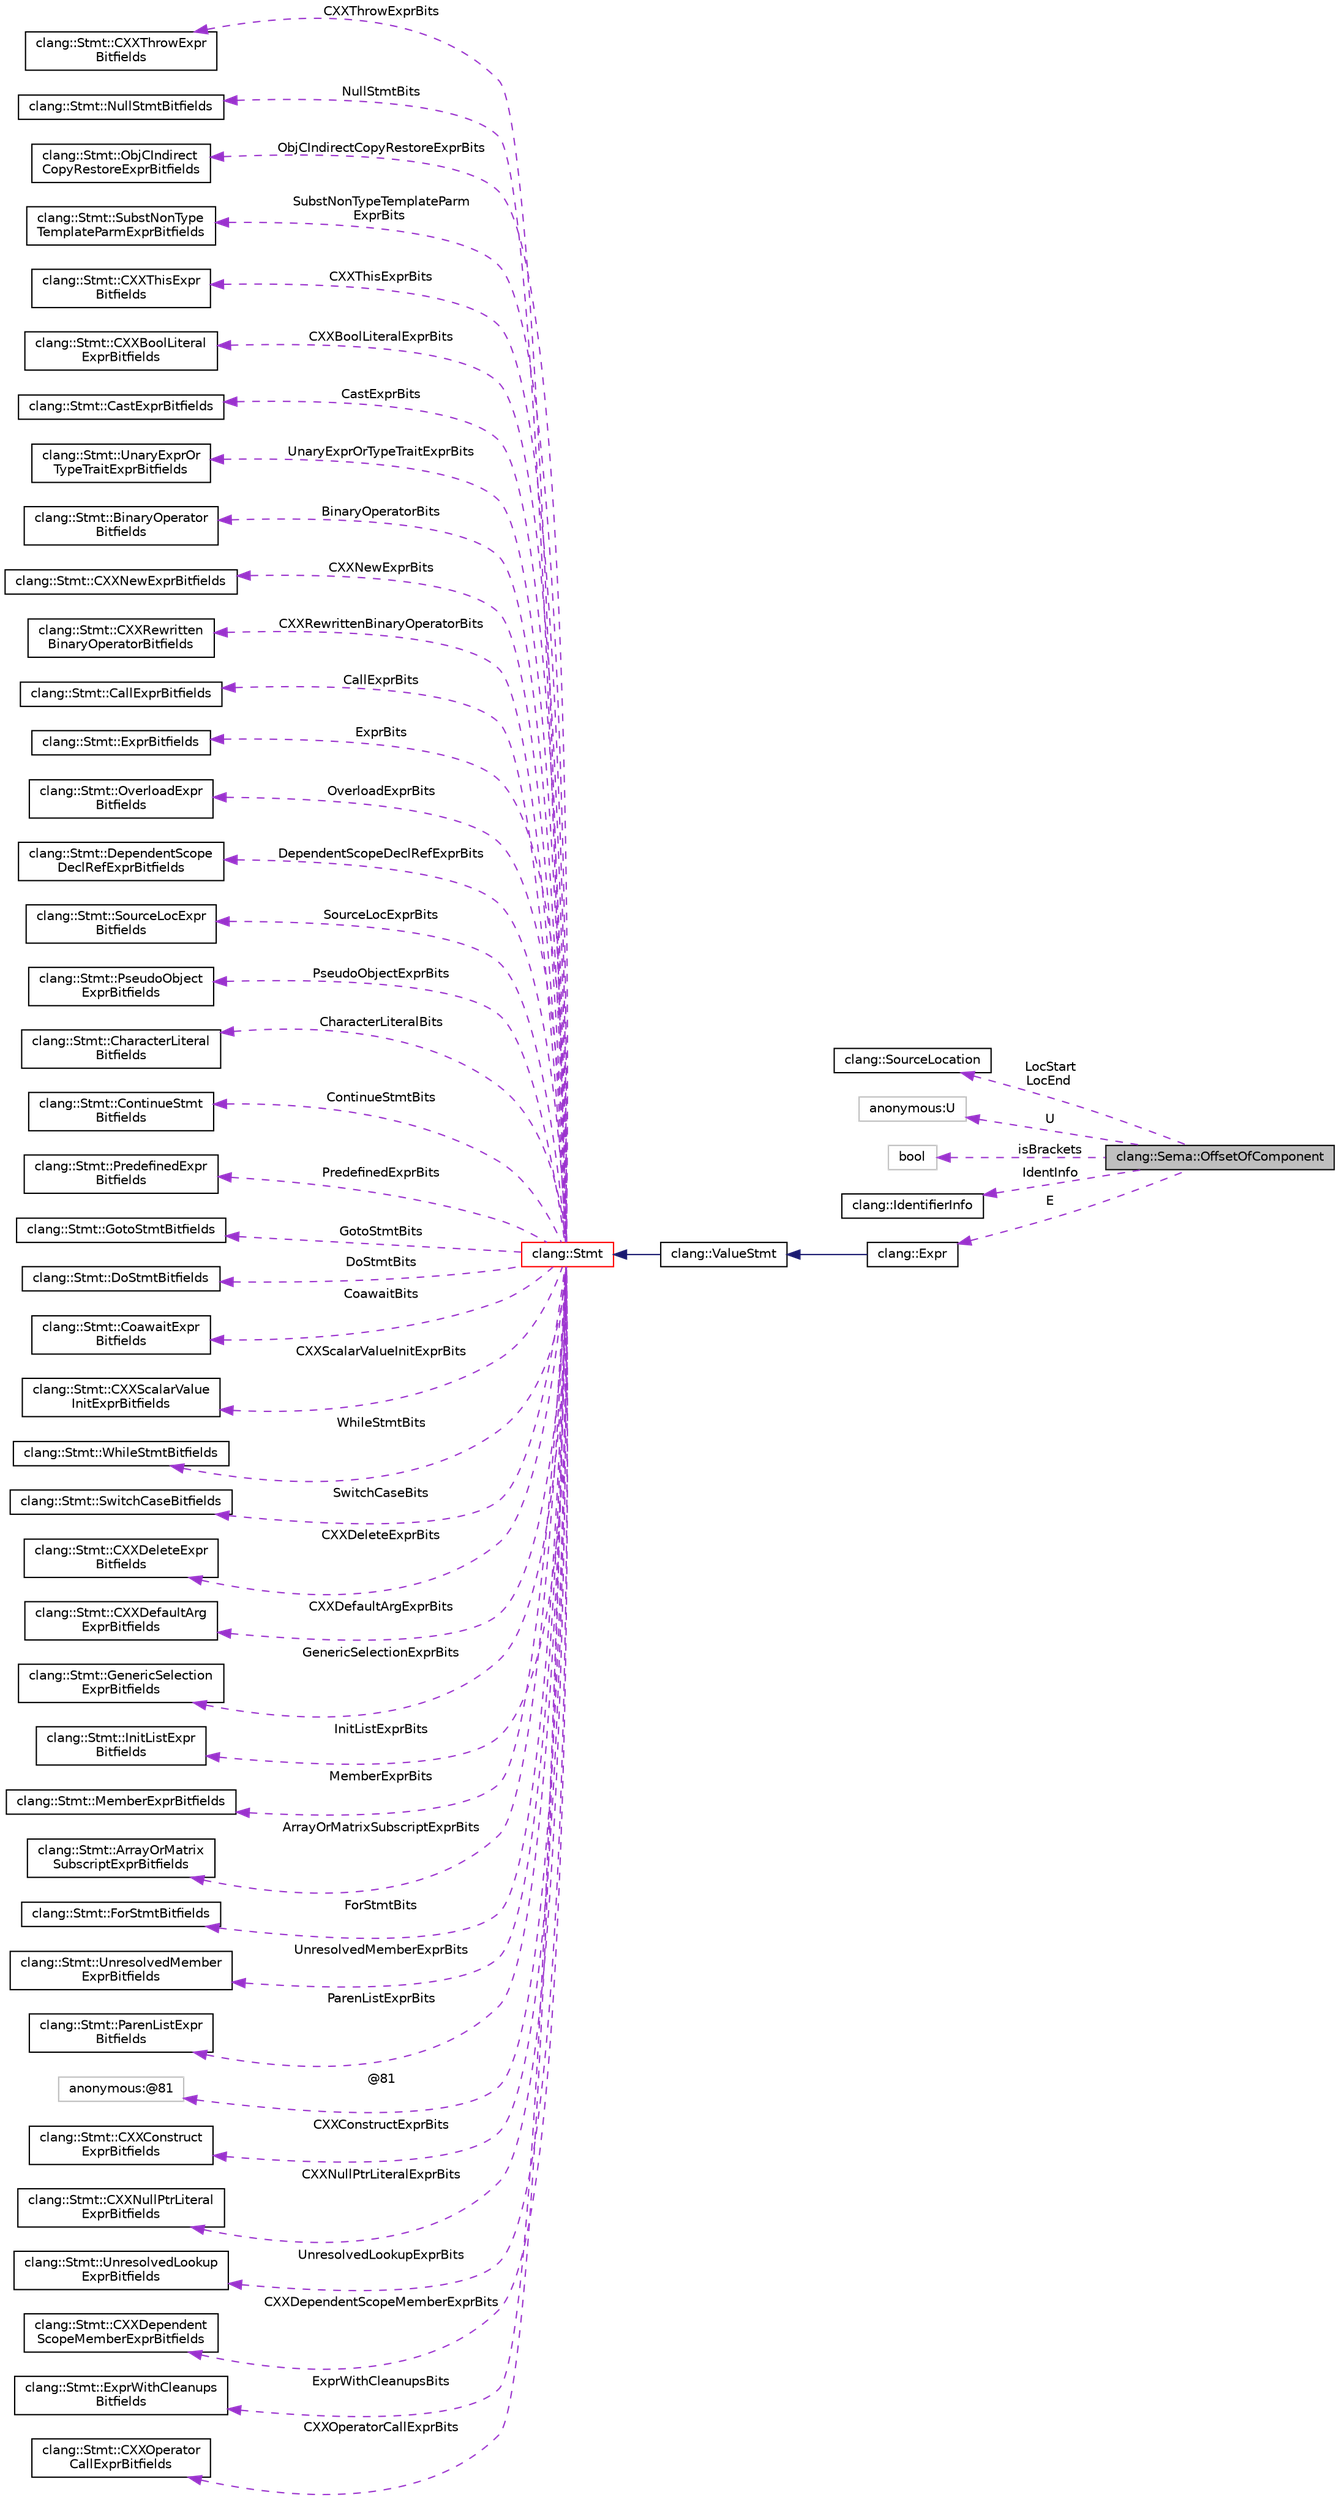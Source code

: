 digraph "clang::Sema::OffsetOfComponent"
{
 // LATEX_PDF_SIZE
  bgcolor="transparent";
  edge [fontname="Helvetica",fontsize="10",labelfontname="Helvetica",labelfontsize="10"];
  node [fontname="Helvetica",fontsize="10",shape=record];
  rankdir="LR";
  Node1 [label="clang::Sema::OffsetOfComponent",height=0.2,width=0.4,color="black", fillcolor="grey75", style="filled", fontcolor="black",tooltip=" "];
  Node2 -> Node1 [dir="back",color="darkorchid3",fontsize="10",style="dashed",label=" LocStart\nLocEnd" ,fontname="Helvetica"];
  Node2 [label="clang::SourceLocation",height=0.2,width=0.4,color="black",URL="$classclang_1_1SourceLocation.html",tooltip="Encodes a location in the source."];
  Node3 -> Node1 [dir="back",color="darkorchid3",fontsize="10",style="dashed",label=" U" ,fontname="Helvetica"];
  Node3 [label="anonymous:U",height=0.2,width=0.4,color="grey75",tooltip=" "];
  Node4 -> Node1 [dir="back",color="darkorchid3",fontsize="10",style="dashed",label=" isBrackets" ,fontname="Helvetica"];
  Node4 [label="bool",height=0.2,width=0.4,color="grey75",tooltip=" "];
  Node5 -> Node1 [dir="back",color="darkorchid3",fontsize="10",style="dashed",label=" IdentInfo" ,fontname="Helvetica"];
  Node5 [label="clang::IdentifierInfo",height=0.2,width=0.4,color="black",URL="$classclang_1_1IdentifierInfo.html",tooltip="One of these records is kept for each identifier that is lexed."];
  Node6 -> Node1 [dir="back",color="darkorchid3",fontsize="10",style="dashed",label=" E" ,fontname="Helvetica"];
  Node6 [label="clang::Expr",height=0.2,width=0.4,color="black",URL="$classclang_1_1Expr.html",tooltip="This represents one expression."];
  Node7 -> Node6 [dir="back",color="midnightblue",fontsize="10",style="solid",fontname="Helvetica"];
  Node7 [label="clang::ValueStmt",height=0.2,width=0.4,color="black",URL="$classclang_1_1ValueStmt.html",tooltip="Represents a statement that could possibly have a value and type."];
  Node8 -> Node7 [dir="back",color="midnightblue",fontsize="10",style="solid",fontname="Helvetica"];
  Node8 [label="clang::Stmt",height=0.2,width=0.4,color="red",URL="$classclang_1_1Stmt.html",tooltip="Stmt - This represents one statement."];
  Node9 -> Node8 [dir="back",color="darkorchid3",fontsize="10",style="dashed",label=" CXXThrowExprBits" ,fontname="Helvetica"];
  Node9 [label="clang::Stmt::CXXThrowExpr\lBitfields",height=0.2,width=0.4,color="black",URL="$classclang_1_1Stmt_1_1CXXThrowExprBitfields.html",tooltip=" "];
  Node10 -> Node8 [dir="back",color="darkorchid3",fontsize="10",style="dashed",label=" NullStmtBits" ,fontname="Helvetica"];
  Node10 [label="clang::Stmt::NullStmtBitfields",height=0.2,width=0.4,color="black",URL="$classclang_1_1Stmt_1_1NullStmtBitfields.html",tooltip=" "];
  Node11 -> Node8 [dir="back",color="darkorchid3",fontsize="10",style="dashed",label=" ObjCIndirectCopyRestoreExprBits" ,fontname="Helvetica"];
  Node11 [label="clang::Stmt::ObjCIndirect\lCopyRestoreExprBitfields",height=0.2,width=0.4,color="black",URL="$classclang_1_1Stmt_1_1ObjCIndirectCopyRestoreExprBitfields.html",tooltip=" "];
  Node12 -> Node8 [dir="back",color="darkorchid3",fontsize="10",style="dashed",label=" SubstNonTypeTemplateParm\lExprBits" ,fontname="Helvetica"];
  Node12 [label="clang::Stmt::SubstNonType\lTemplateParmExprBitfields",height=0.2,width=0.4,color="black",URL="$classclang_1_1Stmt_1_1SubstNonTypeTemplateParmExprBitfields.html",tooltip=" "];
  Node13 -> Node8 [dir="back",color="darkorchid3",fontsize="10",style="dashed",label=" CXXThisExprBits" ,fontname="Helvetica"];
  Node13 [label="clang::Stmt::CXXThisExpr\lBitfields",height=0.2,width=0.4,color="black",URL="$classclang_1_1Stmt_1_1CXXThisExprBitfields.html",tooltip=" "];
  Node14 -> Node8 [dir="back",color="darkorchid3",fontsize="10",style="dashed",label=" CXXBoolLiteralExprBits" ,fontname="Helvetica"];
  Node14 [label="clang::Stmt::CXXBoolLiteral\lExprBitfields",height=0.2,width=0.4,color="black",URL="$classclang_1_1Stmt_1_1CXXBoolLiteralExprBitfields.html",tooltip=" "];
  Node15 -> Node8 [dir="back",color="darkorchid3",fontsize="10",style="dashed",label=" CastExprBits" ,fontname="Helvetica"];
  Node15 [label="clang::Stmt::CastExprBitfields",height=0.2,width=0.4,color="black",URL="$classclang_1_1Stmt_1_1CastExprBitfields.html",tooltip=" "];
  Node16 -> Node8 [dir="back",color="darkorchid3",fontsize="10",style="dashed",label=" UnaryExprOrTypeTraitExprBits" ,fontname="Helvetica"];
  Node16 [label="clang::Stmt::UnaryExprOr\lTypeTraitExprBitfields",height=0.2,width=0.4,color="black",URL="$classclang_1_1Stmt_1_1UnaryExprOrTypeTraitExprBitfields.html",tooltip=" "];
  Node17 -> Node8 [dir="back",color="darkorchid3",fontsize="10",style="dashed",label=" BinaryOperatorBits" ,fontname="Helvetica"];
  Node17 [label="clang::Stmt::BinaryOperator\lBitfields",height=0.2,width=0.4,color="black",URL="$classclang_1_1Stmt_1_1BinaryOperatorBitfields.html",tooltip=" "];
  Node18 -> Node8 [dir="back",color="darkorchid3",fontsize="10",style="dashed",label=" CXXNewExprBits" ,fontname="Helvetica"];
  Node18 [label="clang::Stmt::CXXNewExprBitfields",height=0.2,width=0.4,color="black",URL="$classclang_1_1Stmt_1_1CXXNewExprBitfields.html",tooltip=" "];
  Node19 -> Node8 [dir="back",color="darkorchid3",fontsize="10",style="dashed",label=" CXXRewrittenBinaryOperatorBits" ,fontname="Helvetica"];
  Node19 [label="clang::Stmt::CXXRewritten\lBinaryOperatorBitfields",height=0.2,width=0.4,color="black",URL="$classclang_1_1Stmt_1_1CXXRewrittenBinaryOperatorBitfields.html",tooltip=" "];
  Node20 -> Node8 [dir="back",color="darkorchid3",fontsize="10",style="dashed",label=" CallExprBits" ,fontname="Helvetica"];
  Node20 [label="clang::Stmt::CallExprBitfields",height=0.2,width=0.4,color="black",URL="$classclang_1_1Stmt_1_1CallExprBitfields.html",tooltip=" "];
  Node21 -> Node8 [dir="back",color="darkorchid3",fontsize="10",style="dashed",label=" ExprBits" ,fontname="Helvetica"];
  Node21 [label="clang::Stmt::ExprBitfields",height=0.2,width=0.4,color="black",URL="$classclang_1_1Stmt_1_1ExprBitfields.html",tooltip=" "];
  Node22 -> Node8 [dir="back",color="darkorchid3",fontsize="10",style="dashed",label=" OverloadExprBits" ,fontname="Helvetica"];
  Node22 [label="clang::Stmt::OverloadExpr\lBitfields",height=0.2,width=0.4,color="black",URL="$classclang_1_1Stmt_1_1OverloadExprBitfields.html",tooltip=" "];
  Node23 -> Node8 [dir="back",color="darkorchid3",fontsize="10",style="dashed",label=" DependentScopeDeclRefExprBits" ,fontname="Helvetica"];
  Node23 [label="clang::Stmt::DependentScope\lDeclRefExprBitfields",height=0.2,width=0.4,color="black",URL="$classclang_1_1Stmt_1_1DependentScopeDeclRefExprBitfields.html",tooltip=" "];
  Node24 -> Node8 [dir="back",color="darkorchid3",fontsize="10",style="dashed",label=" SourceLocExprBits" ,fontname="Helvetica"];
  Node24 [label="clang::Stmt::SourceLocExpr\lBitfields",height=0.2,width=0.4,color="black",URL="$classclang_1_1Stmt_1_1SourceLocExprBitfields.html",tooltip=" "];
  Node25 -> Node8 [dir="back",color="darkorchid3",fontsize="10",style="dashed",label=" PseudoObjectExprBits" ,fontname="Helvetica"];
  Node25 [label="clang::Stmt::PseudoObject\lExprBitfields",height=0.2,width=0.4,color="black",URL="$classclang_1_1Stmt_1_1PseudoObjectExprBitfields.html",tooltip=" "];
  Node26 -> Node8 [dir="back",color="darkorchid3",fontsize="10",style="dashed",label=" CharacterLiteralBits" ,fontname="Helvetica"];
  Node26 [label="clang::Stmt::CharacterLiteral\lBitfields",height=0.2,width=0.4,color="black",URL="$classclang_1_1Stmt_1_1CharacterLiteralBitfields.html",tooltip=" "];
  Node27 -> Node8 [dir="back",color="darkorchid3",fontsize="10",style="dashed",label=" ContinueStmtBits" ,fontname="Helvetica"];
  Node27 [label="clang::Stmt::ContinueStmt\lBitfields",height=0.2,width=0.4,color="black",URL="$classclang_1_1Stmt_1_1ContinueStmtBitfields.html",tooltip=" "];
  Node28 -> Node8 [dir="back",color="darkorchid3",fontsize="10",style="dashed",label=" PredefinedExprBits" ,fontname="Helvetica"];
  Node28 [label="clang::Stmt::PredefinedExpr\lBitfields",height=0.2,width=0.4,color="black",URL="$classclang_1_1Stmt_1_1PredefinedExprBitfields.html",tooltip=" "];
  Node29 -> Node8 [dir="back",color="darkorchid3",fontsize="10",style="dashed",label=" GotoStmtBits" ,fontname="Helvetica"];
  Node29 [label="clang::Stmt::GotoStmtBitfields",height=0.2,width=0.4,color="black",URL="$classclang_1_1Stmt_1_1GotoStmtBitfields.html",tooltip=" "];
  Node30 -> Node8 [dir="back",color="darkorchid3",fontsize="10",style="dashed",label=" DoStmtBits" ,fontname="Helvetica"];
  Node30 [label="clang::Stmt::DoStmtBitfields",height=0.2,width=0.4,color="black",URL="$classclang_1_1Stmt_1_1DoStmtBitfields.html",tooltip=" "];
  Node31 -> Node8 [dir="back",color="darkorchid3",fontsize="10",style="dashed",label=" CoawaitBits" ,fontname="Helvetica"];
  Node31 [label="clang::Stmt::CoawaitExpr\lBitfields",height=0.2,width=0.4,color="black",URL="$classclang_1_1Stmt_1_1CoawaitExprBitfields.html",tooltip=" "];
  Node32 -> Node8 [dir="back",color="darkorchid3",fontsize="10",style="dashed",label=" CXXScalarValueInitExprBits" ,fontname="Helvetica"];
  Node32 [label="clang::Stmt::CXXScalarValue\lInitExprBitfields",height=0.2,width=0.4,color="black",URL="$classclang_1_1Stmt_1_1CXXScalarValueInitExprBitfields.html",tooltip=" "];
  Node33 -> Node8 [dir="back",color="darkorchid3",fontsize="10",style="dashed",label=" WhileStmtBits" ,fontname="Helvetica"];
  Node33 [label="clang::Stmt::WhileStmtBitfields",height=0.2,width=0.4,color="black",URL="$classclang_1_1Stmt_1_1WhileStmtBitfields.html",tooltip=" "];
  Node34 -> Node8 [dir="back",color="darkorchid3",fontsize="10",style="dashed",label=" SwitchCaseBits" ,fontname="Helvetica"];
  Node34 [label="clang::Stmt::SwitchCaseBitfields",height=0.2,width=0.4,color="black",URL="$classclang_1_1Stmt_1_1SwitchCaseBitfields.html",tooltip=" "];
  Node35 -> Node8 [dir="back",color="darkorchid3",fontsize="10",style="dashed",label=" CXXDeleteExprBits" ,fontname="Helvetica"];
  Node35 [label="clang::Stmt::CXXDeleteExpr\lBitfields",height=0.2,width=0.4,color="black",URL="$classclang_1_1Stmt_1_1CXXDeleteExprBitfields.html",tooltip=" "];
  Node36 -> Node8 [dir="back",color="darkorchid3",fontsize="10",style="dashed",label=" CXXDefaultArgExprBits" ,fontname="Helvetica"];
  Node36 [label="clang::Stmt::CXXDefaultArg\lExprBitfields",height=0.2,width=0.4,color="black",URL="$classclang_1_1Stmt_1_1CXXDefaultArgExprBitfields.html",tooltip=" "];
  Node37 -> Node8 [dir="back",color="darkorchid3",fontsize="10",style="dashed",label=" GenericSelectionExprBits" ,fontname="Helvetica"];
  Node37 [label="clang::Stmt::GenericSelection\lExprBitfields",height=0.2,width=0.4,color="black",URL="$classclang_1_1Stmt_1_1GenericSelectionExprBitfields.html",tooltip=" "];
  Node38 -> Node8 [dir="back",color="darkorchid3",fontsize="10",style="dashed",label=" InitListExprBits" ,fontname="Helvetica"];
  Node38 [label="clang::Stmt::InitListExpr\lBitfields",height=0.2,width=0.4,color="black",URL="$classclang_1_1Stmt_1_1InitListExprBitfields.html",tooltip=" "];
  Node39 -> Node8 [dir="back",color="darkorchid3",fontsize="10",style="dashed",label=" MemberExprBits" ,fontname="Helvetica"];
  Node39 [label="clang::Stmt::MemberExprBitfields",height=0.2,width=0.4,color="black",URL="$classclang_1_1Stmt_1_1MemberExprBitfields.html",tooltip=" "];
  Node40 -> Node8 [dir="back",color="darkorchid3",fontsize="10",style="dashed",label=" ArrayOrMatrixSubscriptExprBits" ,fontname="Helvetica"];
  Node40 [label="clang::Stmt::ArrayOrMatrix\lSubscriptExprBitfields",height=0.2,width=0.4,color="black",URL="$classclang_1_1Stmt_1_1ArrayOrMatrixSubscriptExprBitfields.html",tooltip=" "];
  Node41 -> Node8 [dir="back",color="darkorchid3",fontsize="10",style="dashed",label=" ForStmtBits" ,fontname="Helvetica"];
  Node41 [label="clang::Stmt::ForStmtBitfields",height=0.2,width=0.4,color="black",URL="$classclang_1_1Stmt_1_1ForStmtBitfields.html",tooltip=" "];
  Node42 -> Node8 [dir="back",color="darkorchid3",fontsize="10",style="dashed",label=" UnresolvedMemberExprBits" ,fontname="Helvetica"];
  Node42 [label="clang::Stmt::UnresolvedMember\lExprBitfields",height=0.2,width=0.4,color="black",URL="$classclang_1_1Stmt_1_1UnresolvedMemberExprBitfields.html",tooltip=" "];
  Node43 -> Node8 [dir="back",color="darkorchid3",fontsize="10",style="dashed",label=" ParenListExprBits" ,fontname="Helvetica"];
  Node43 [label="clang::Stmt::ParenListExpr\lBitfields",height=0.2,width=0.4,color="black",URL="$classclang_1_1Stmt_1_1ParenListExprBitfields.html",tooltip=" "];
  Node44 -> Node8 [dir="back",color="darkorchid3",fontsize="10",style="dashed",label=" @81" ,fontname="Helvetica"];
  Node44 [label="anonymous:@81",height=0.2,width=0.4,color="grey75",tooltip=" "];
  Node45 -> Node8 [dir="back",color="darkorchid3",fontsize="10",style="dashed",label=" CXXConstructExprBits" ,fontname="Helvetica"];
  Node45 [label="clang::Stmt::CXXConstruct\lExprBitfields",height=0.2,width=0.4,color="black",URL="$classclang_1_1Stmt_1_1CXXConstructExprBitfields.html",tooltip=" "];
  Node46 -> Node8 [dir="back",color="darkorchid3",fontsize="10",style="dashed",label=" CXXNullPtrLiteralExprBits" ,fontname="Helvetica"];
  Node46 [label="clang::Stmt::CXXNullPtrLiteral\lExprBitfields",height=0.2,width=0.4,color="black",URL="$classclang_1_1Stmt_1_1CXXNullPtrLiteralExprBitfields.html",tooltip=" "];
  Node47 -> Node8 [dir="back",color="darkorchid3",fontsize="10",style="dashed",label=" UnresolvedLookupExprBits" ,fontname="Helvetica"];
  Node47 [label="clang::Stmt::UnresolvedLookup\lExprBitfields",height=0.2,width=0.4,color="black",URL="$classclang_1_1Stmt_1_1UnresolvedLookupExprBitfields.html",tooltip=" "];
  Node48 -> Node8 [dir="back",color="darkorchid3",fontsize="10",style="dashed",label=" CXXDependentScopeMemberExprBits" ,fontname="Helvetica"];
  Node48 [label="clang::Stmt::CXXDependent\lScopeMemberExprBitfields",height=0.2,width=0.4,color="black",URL="$classclang_1_1Stmt_1_1CXXDependentScopeMemberExprBitfields.html",tooltip=" "];
  Node49 -> Node8 [dir="back",color="darkorchid3",fontsize="10",style="dashed",label=" ExprWithCleanupsBits" ,fontname="Helvetica"];
  Node49 [label="clang::Stmt::ExprWithCleanups\lBitfields",height=0.2,width=0.4,color="black",URL="$classclang_1_1Stmt_1_1ExprWithCleanupsBitfields.html",tooltip=" "];
  Node50 -> Node8 [dir="back",color="darkorchid3",fontsize="10",style="dashed",label=" CXXOperatorCallExprBits" ,fontname="Helvetica"];
  Node50 [label="clang::Stmt::CXXOperator\lCallExprBitfields",height=0.2,width=0.4,color="black",URL="$classclang_1_1Stmt_1_1CXXOperatorCallExprBitfields.html",tooltip=" "];
}
